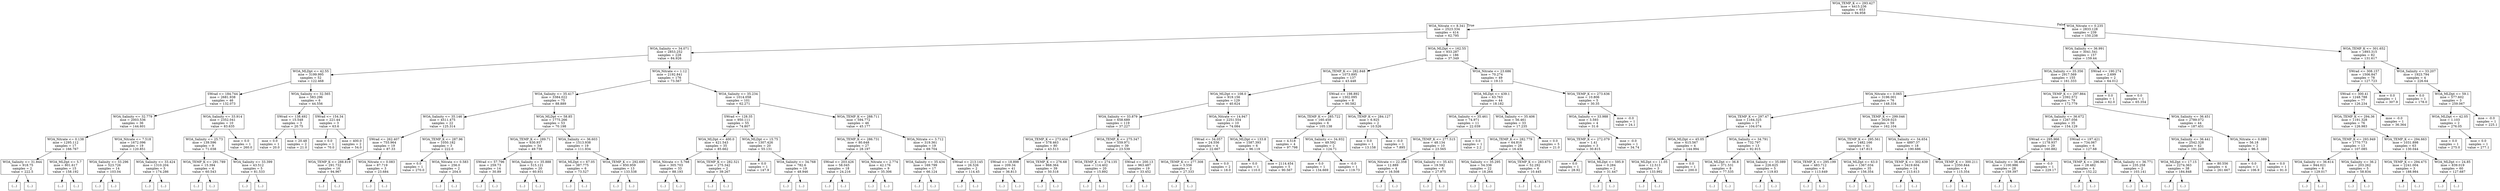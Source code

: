 digraph Tree {
node [shape=box] ;
0 [label="WOA_TEMP_K <= 293.427\nmse = 4415.236\nsamples = 653\nvalue = 94.958"] ;
1 [label="WOA_Nitrate <= 8.341\nmse = 2523.334\nsamples = 414\nvalue = 62.795"] ;
0 -> 1 [labeldistance=2.5, labelangle=45, headlabel="True"] ;
2 [label="WOA_Salinity <= 34.071\nmse = 2853.252\nsamples = 228\nvalue = 84.926"] ;
1 -> 2 ;
3 [label="WOA_MLDpt <= 42.55\nmse = 3199.995\nsamples = 52\nvalue = 122.468"] ;
2 -> 3 ;
4 [label="SWrad <= 184.744\nmse = 2681.938\nsamples = 46\nvalue = 132.073"] ;
3 -> 4 ;
5 [label="WOA_Salinity <= 32.779\nmse = 2003.536\nsamples = 36\nvalue = 144.601"] ;
4 -> 5 ;
6 [label="WOA_Nitrate <= 0.138\nmse = 1295.112\nsamples = 17\nvalue = 166.767"] ;
5 -> 6 ;
7 [label="WOA_Salinity <= 31.844\nmse = 918.75\nsamples = 2\nvalue = 222.5"] ;
6 -> 7 ;
8 [label="(...)"] ;
7 -> 8 ;
9 [label="(...)"] ;
7 -> 9 ;
10 [label="WOA_MLDpt <= 5.7\nmse = 801.617\nsamples = 15\nvalue = 158.192"] ;
6 -> 10 ;
11 [label="(...)"] ;
10 -> 11 ;
14 [label="(...)"] ;
10 -> 14 ;
39 [label="WOA_Nitrate <= 7.518\nmse = 1672.096\nsamples = 19\nvalue = 120.851"] ;
5 -> 39 ;
40 [label="WOA_Salinity <= 33.296\nmse = 523.726\nsamples = 14\nvalue = 103.04"] ;
39 -> 40 ;
41 [label="(...)"] ;
40 -> 41 ;
50 [label="(...)"] ;
40 -> 50 ;
65 [label="WOA_Salinity <= 33.424\nmse = 1310.204\nsamples = 5\nvalue = 174.286"] ;
39 -> 65 ;
66 [label="(...)"] ;
65 -> 66 ;
69 [label="(...)"] ;
65 -> 69 ;
74 [label="WOA_Salinity <= 33.914\nmse = 2352.041\nsamples = 10\nvalue = 83.635"] ;
4 -> 74 ;
75 [label="WOA_Salinity <= 25.73\nmse = 139.596\nsamples = 9\nvalue = 71.038"] ;
74 -> 75 ;
76 [label="WOA_TEMP_K <= 291.789\nmse = 15.394\nsamples = 4\nvalue = 60.543"] ;
75 -> 76 ;
77 [label="(...)"] ;
76 -> 77 ;
80 [label="(...)"] ;
76 -> 80 ;
81 [label="WOA_Salinity <= 33.399\nmse = 43.512\nsamples = 5\nvalue = 81.533"] ;
75 -> 81 ;
82 [label="(...)"] ;
81 -> 82 ;
83 [label="(...)"] ;
81 -> 83 ;
88 [label="mse = 0.0\nsamples = 1\nvalue = 260.0"] ;
74 -> 88 ;
89 [label="WOA_Salinity <= 32.565\nmse = 583.296\nsamples = 6\nvalue = 44.556"] ;
3 -> 89 ;
90 [label="SWrad <= 138.492\nmse = 15.548\nsamples = 3\nvalue = 20.75"] ;
89 -> 90 ;
91 [label="mse = 0.0\nsamples = 1\nvalue = 20.0"] ;
90 -> 91 ;
92 [label="mse = 20.48\nsamples = 2\nvalue = 21.0"] ;
90 -> 92 ;
93 [label="SWrad <= 154.34\nmse = 221.44\nsamples = 3\nvalue = 63.6"] ;
89 -> 93 ;
94 [label="mse = 0.0\nsamples = 1\nvalue = 70.0"] ;
93 -> 94 ;
95 [label="mse = 400.0\nsamples = 2\nvalue = 54.0"] ;
93 -> 95 ;
96 [label="WOA_Nitrate <= 1.12\nmse = 2192.841\nsamples = 176\nvalue = 73.567"] ;
2 -> 96 ;
97 [label="WOA_Salinity <= 35.417\nmse = 3384.022\nsamples = 75\nvalue = 88.889"] ;
96 -> 97 ;
98 [label="WOA_Salinity <= 35.146\nmse = 4511.475\nsamples = 22\nvalue = 125.314"] ;
97 -> 98 ;
99 [label="SWrad <= 262.407\nmse = 755.964\nsamples = 19\nvalue = 87.33"] ;
98 -> 99 ;
100 [label="WOA_TEMP_K <= 288.819\nmse = 291.732\nsamples = 16\nvalue = 94.967"] ;
99 -> 100 ;
101 [label="(...)"] ;
100 -> 101 ;
110 [label="(...)"] ;
100 -> 110 ;
127 [label="WOA_Nitrate <= 0.083\nmse = 87.719\nsamples = 3\nvalue = 23.684"] ;
99 -> 127 ;
128 [label="(...)"] ;
127 -> 128 ;
129 [label="(...)"] ;
127 -> 129 ;
132 [label="WOA_TEMP_K <= 287.96\nmse = 1050.182\nsamples = 3\nvalue = 222.0"] ;
98 -> 132 ;
133 [label="mse = 0.0\nsamples = 1\nvalue = 270.0"] ;
132 -> 133 ;
134 [label="WOA_Nitrate <= 0.583\nmse = 256.0\nsamples = 2\nvalue = 204.0"] ;
132 -> 134 ;
135 [label="(...)"] ;
134 -> 135 ;
136 [label="(...)"] ;
134 -> 136 ;
137 [label="WOA_MLDpt <= 58.85\nmse = 1775.266\nsamples = 53\nvalue = 70.198"] ;
97 -> 137 ;
138 [label="WOA_TEMP_K <= 289.71\nmse = 630.937\nsamples = 34\nvalue = 49.739"] ;
137 -> 138 ;
139 [label="SWrad <= 57.796\nmse = 259.73\nsamples = 14\nvalue = 30.89"] ;
138 -> 139 ;
140 [label="(...)"] ;
139 -> 140 ;
141 [label="(...)"] ;
139 -> 141 ;
158 [label="WOA_Salinity <= 35.888\nmse = 515.121\nsamples = 20\nvalue = 60.931"] ;
138 -> 158 ;
159 [label="(...)"] ;
158 -> 159 ;
168 [label="(...)"] ;
158 -> 168 ;
191 [label="WOA_Salinity <= 36.603\nmse = 1513.938\nsamples = 19\nvalue = 111.934"] ;
137 -> 191 ;
192 [label="WOA_MLDpt <= 67.05\nmse = 387.775\nsamples = 6\nvalue = 73.527"] ;
191 -> 192 ;
193 [label="(...)"] ;
192 -> 193 ;
196 [label="(...)"] ;
192 -> 196 ;
199 [label="WOA_TEMP_K <= 292.695\nmse = 850.959\nsamples = 13\nvalue = 133.538"] ;
191 -> 199 ;
200 [label="(...)"] ;
199 -> 200 ;
205 [label="(...)"] ;
199 -> 205 ;
214 [label="WOA_Salinity <= 35.234\nmse = 1014.058\nsamples = 101\nvalue = 62.271"] ;
96 -> 214 ;
215 [label="SWrad <= 128.35\nmse = 950.111\nsamples = 55\nvalue = 74.807"] ;
214 -> 215 ;
216 [label="WOA_MLDpt <= 400.0\nmse = 421.543\nsamples = 35\nvalue = 85.662"] ;
215 -> 216 ;
217 [label="WOA_Nitrate <= 5.768\nmse = 305.703\nsamples = 33\nvalue = 88.193"] ;
216 -> 217 ;
218 [label="(...)"] ;
217 -> 218 ;
233 [label="(...)"] ;
217 -> 233 ;
262 [label="WOA_TEMP_K <= 282.521\nmse = 275.342\nsamples = 2\nvalue = 39.267"] ;
216 -> 262 ;
263 [label="(...)"] ;
262 -> 263 ;
264 [label="(...)"] ;
262 -> 264 ;
265 [label="WOA_MLDpt <= 15.75\nmse = 1307.426\nsamples = 20\nvalue = 55.131"] ;
215 -> 265 ;
266 [label="mse = 0.0\nsamples = 1\nvalue = 147.9"] ;
265 -> 266 ;
267 [label="WOA_Salinity <= 34.768\nmse = 782.6\nsamples = 19\nvalue = 48.946"] ;
265 -> 267 ;
268 [label="(...)"] ;
267 -> 268 ;
285 [label="(...)"] ;
267 -> 285 ;
302 [label="WOA_TEMP_K <= 288.711\nmse = 594.772\nsamples = 46\nvalue = 45.177"] ;
214 -> 302 ;
303 [label="WOA_TEMP_K <= 286.731\nmse = 80.648\nsamples = 27\nvalue = 28.197"] ;
302 -> 303 ;
304 [label="SWrad <= 203.426\nmse = 58.045\nsamples = 18\nvalue = 24.216"] ;
303 -> 304 ;
305 [label="(...)"] ;
304 -> 305 ;
320 [label="(...)"] ;
304 -> 320 ;
325 [label="WOA_Nitrate <= 2.774\nmse = 42.176\nsamples = 9\nvalue = 35.306"] ;
303 -> 325 ;
326 [label="(...)"] ;
325 -> 326 ;
335 [label="(...)"] ;
325 -> 335 ;
336 [label="WOA_Nitrate <= 3.712\nmse = 319.361\nsamples = 19\nvalue = 69.704"] ;
302 -> 336 ;
337 [label="WOA_Salinity <= 35.434\nmse = 169.799\nsamples = 17\nvalue = 66.124"] ;
336 -> 337 ;
338 [label="(...)"] ;
337 -> 338 ;
339 [label="(...)"] ;
337 -> 339 ;
364 [label="SWrad <= 213.145\nmse = 26.526\nsamples = 2\nvalue = 114.45"] ;
336 -> 364 ;
365 [label="(...)"] ;
364 -> 365 ;
366 [label="(...)"] ;
364 -> 366 ;
367 [label="WOA_MLDpt <= 162.55\nmse = 933.287\nsamples = 186\nvalue = 37.349"] ;
1 -> 367 ;
368 [label="WOA_TEMP_K <= 282.848\nmse = 1073.895\nsamples = 137\nvalue = 43.448"] ;
367 -> 368 ;
369 [label="WOA_MLDpt <= 108.0\nmse = 919.156\nsamples = 129\nvalue = 40.624"] ;
368 -> 369 ;
370 [label="WOA_Salinity <= 33.879\nmse = 658.689\nsamples = 119\nvalue = 37.227"] ;
369 -> 370 ;
371 [label="WOA_TEMP_K <= 273.454\nmse = 578.463\nsamples = 80\nvalue = 43.513"] ;
370 -> 371 ;
372 [label="SWrad <= 18.898\nmse = 209.34\nsamples = 41\nvalue = 36.813"] ;
371 -> 372 ;
373 [label="(...)"] ;
372 -> 373 ;
376 [label="(...)"] ;
372 -> 376 ;
427 [label="WOA_TEMP_K <= 276.68\nmse = 868.364\nsamples = 39\nvalue = 50.518"] ;
371 -> 427 ;
428 [label="(...)"] ;
427 -> 428 ;
459 [label="(...)"] ;
427 -> 459 ;
470 [label="WOA_TEMP_K <= 275.347\nmse = 559.971\nsamples = 39\nvalue = 23.539"] ;
370 -> 470 ;
471 [label="WOA_TEMP_K <= 274.135\nmse = 114.402\nsamples = 20\nvalue = 15.892"] ;
470 -> 471 ;
472 [label="(...)"] ;
471 -> 472 ;
481 [label="(...)"] ;
471 -> 481 ;
508 [label="SWrad <= 200.13\nmse = 963.487\nsamples = 19\nvalue = 33.452"] ;
470 -> 508 ;
509 [label="(...)"] ;
508 -> 509 ;
516 [label="(...)"] ;
508 -> 516 ;
545 [label="WOA_Nitrate <= 14.947\nmse = 2251.554\nsamples = 10\nvalue = 74.084"] ;
369 -> 545 ;
546 [label="SWrad <= 34.057\nmse = 24.556\nsamples = 4\nvalue = 22.667"] ;
545 -> 546 ;
547 [label="WOA_TEMP_K <= 277.308\nmse = 5.556\nsamples = 2\nvalue = 27.333"] ;
546 -> 547 ;
548 [label="(...)"] ;
547 -> 548 ;
549 [label="(...)"] ;
547 -> 549 ;
550 [label="mse = 0.0\nsamples = 2\nvalue = 18.0"] ;
546 -> 550 ;
551 [label="WOA_MLDpt <= 133.8\nmse = 1587.393\nsamples = 6\nvalue = 96.119"] ;
545 -> 551 ;
552 [label="mse = 0.0\nsamples = 1\nvalue = 110.0"] ;
551 -> 552 ;
553 [label="mse = 2114.454\nsamples = 5\nvalue = 90.567"] ;
551 -> 553 ;
554 [label="SWrad <= 198.892\nmse = 1302.095\nsamples = 8\nvalue = 90.582"] ;
368 -> 554 ;
555 [label="WOA_TEMP_K <= 285.722\nmse = 160.458\nsamples = 6\nvalue = 105.138"] ;
554 -> 555 ;
556 [label="mse = 4.518\nsamples = 4\nvalue = 97.798"] ;
555 -> 556 ;
557 [label="WOA_Salinity <= 34.932\nmse = 49.592\nsamples = 2\nvalue = 124.71"] ;
555 -> 557 ;
558 [label="mse = 0.0\nsamples = 1\nvalue = 134.669"] ;
557 -> 558 ;
559 [label="mse = -0.0\nsamples = 1\nvalue = 119.73"] ;
557 -> 559 ;
560 [label="WOA_TEMP_K <= 284.127\nmse = 6.925\nsamples = 2\nvalue = 10.526"] ;
554 -> 560 ;
561 [label="mse = 0.0\nsamples = 1\nvalue = 13.158"] ;
560 -> 561 ;
562 [label="mse = -0.0\nsamples = 1\nvalue = 7.895"] ;
560 -> 562 ;
563 [label="WOA_Nitrate <= 23.686\nmse = 70.274\nsamples = 49\nvalue = 19.13"] ;
367 -> 563 ;
564 [label="WOA_MLDpt <= 439.1\nmse = 63.763\nsamples = 44\nvalue = 18.182"] ;
563 -> 564 ;
565 [label="WOA_Salinity <= 35.461\nmse = 74.971\nsamples = 11\nvalue = 22.039"] ;
564 -> 565 ;
566 [label="WOA_TEMP_K <= 277.515\nmse = 48.134\nsamples = 10\nvalue = 23.565"] ;
565 -> 566 ;
567 [label="WOA_Nitrate <= 22.358\nmse = 12.889\nsamples = 4\nvalue = 16.508"] ;
566 -> 567 ;
568 [label="(...)"] ;
567 -> 568 ;
571 [label="(...)"] ;
567 -> 571 ;
572 [label="WOA_Salinity <= 35.431\nmse = 19.592\nsamples = 6\nvalue = 27.975"] ;
566 -> 572 ;
573 [label="(...)"] ;
572 -> 573 ;
580 [label="(...)"] ;
572 -> 580 ;
581 [label="mse = 0.0\nsamples = 1\nvalue = 2.2"] ;
565 -> 581 ;
582 [label="WOA_Salinity <= 35.406\nmse = 56.461\nsamples = 33\nvalue = 17.235"] ;
564 -> 582 ;
583 [label="WOA_TEMP_K <= 282.779\nmse = 64.816\nsamples = 28\nvalue = 16.434"] ;
582 -> 583 ;
584 [label="WOA_Salinity <= 35.295\nmse = 54.336\nsamples = 22\nvalue = 18.264"] ;
583 -> 584 ;
585 [label="(...)"] ;
584 -> 585 ;
590 [label="(...)"] ;
584 -> 590 ;
591 [label="WOA_TEMP_K <= 283.675\nmse = 52.292\nsamples = 6\nvalue = 10.445"] ;
583 -> 591 ;
592 [label="(...)"] ;
591 -> 592 ;
597 [label="(...)"] ;
591 -> 597 ;
598 [label="mse = 0.0\nsamples = 5\nvalue = 21.0"] ;
582 -> 598 ;
599 [label="WOA_TEMP_K <= 273.636\nmse = 10.806\nsamples = 5\nvalue = 30.35"] ;
563 -> 599 ;
600 [label="WOA_Salinity <= 33.988\nmse = 3.593\nsamples = 4\nvalue = 31.6"] ;
599 -> 600 ;
601 [label="WOA_TEMP_K <= 272.079\nmse = 1.41\nsamples = 3\nvalue = 30.815"] ;
600 -> 601 ;
602 [label="mse = 0.0\nsamples = 1\nvalue = 28.92"] ;
601 -> 602 ;
603 [label="WOA_MLDpt <= 595.9\nmse = 0.284\nsamples = 2\nvalue = 31.447"] ;
601 -> 603 ;
604 [label="(...)"] ;
603 -> 604 ;
605 [label="(...)"] ;
603 -> 605 ;
606 [label="mse = -0.0\nsamples = 1\nvalue = 34.74"] ;
600 -> 606 ;
607 [label="mse = -0.0\nsamples = 1\nvalue = 24.1"] ;
599 -> 607 ;
608 [label="WOA_Nitrate <= 0.235\nmse = 2833.128\nsamples = 239\nvalue = 150.238"] ;
0 -> 608 [labeldistance=2.5, labelangle=-45, headlabel="False"] ;
609 [label="WOA_Salinity <= 36.991\nmse = 3041.541\nsamples = 157\nvalue = 159.44"] ;
608 -> 609 ;
610 [label="WOA_Salinity <= 35.356\nmse = 2917.569\nsamples = 155\nvalue = 161.333"] ;
609 -> 610 ;
611 [label="WOA_Nitrate <= 0.065\nmse = 3196.001\nsamples = 76\nvalue = 148.334"] ;
610 -> 611 ;
612 [label="WOA_TEMP_K <= 297.47\nmse = 1164.325\nsamples = 17\nvalue = 104.074"] ;
611 -> 612 ;
613 [label="WOA_MLDpt <= 45.05\nmse = 615.567\nsamples = 4\nvalue = 144.994"] ;
612 -> 613 ;
614 [label="WOA_MLDpt <= 11.05\nmse = 12.513\nsamples = 3\nvalue = 133.992"] ;
613 -> 614 ;
615 [label="(...)"] ;
614 -> 615 ;
616 [label="(...)"] ;
614 -> 616 ;
617 [label="mse = 0.0\nsamples = 1\nvalue = 200.0"] ;
613 -> 617 ;
618 [label="WOA_Salinity <= 34.791\nmse = 732.797\nsamples = 13\nvalue = 92.915"] ;
612 -> 618 ;
619 [label="WOA_MLDpt <= 36.8\nmse = 371.531\nsamples = 8\nvalue = 77.535"] ;
618 -> 619 ;
620 [label="(...)"] ;
619 -> 620 ;
625 [label="(...)"] ;
619 -> 625 ;
632 [label="WOA_Salinity <= 35.089\nmse = 226.625\nsamples = 5\nvalue = 119.83"] ;
618 -> 632 ;
633 [label="(...)"] ;
632 -> 633 ;
636 [label="(...)"] ;
632 -> 636 ;
641 [label="WOA_TEMP_K <= 299.046\nmse = 3029.023\nsamples = 59\nvalue = 162.104"] ;
611 -> 641 ;
642 [label="WOA_TEMP_K <= 295.561\nmse = 1482.166\nsamples = 41\nvalue = 147.813"] ;
641 -> 642 ;
643 [label="WOA_TEMP_K <= 295.199\nmse = 483.712\nsamples = 6\nvalue = 113.649"] ;
642 -> 643 ;
644 [label="(...)"] ;
643 -> 644 ;
651 [label="(...)"] ;
643 -> 651 ;
652 [label="WOA_MLDpt <= 63.0\nmse = 1367.034\nsamples = 35\nvalue = 156.354"] ;
642 -> 652 ;
653 [label="(...)"] ;
652 -> 653 ;
686 [label="(...)"] ;
652 -> 686 ;
695 [label="WOA_Salinity <= 34.654\nmse = 4897.37\nsamples = 18\nvalue = 190.686"] ;
641 -> 695 ;
696 [label="WOA_TEMP_K <= 302.639\nmse = 3419.604\nsamples = 14\nvalue = 213.613"] ;
695 -> 696 ;
697 [label="(...)"] ;
696 -> 697 ;
708 [label="(...)"] ;
696 -> 708 ;
709 [label="WOA_TEMP_K <= 300.211\nmse = 2350.844\nsamples = 4\nvalue = 115.354"] ;
695 -> 709 ;
710 [label="(...)"] ;
709 -> 710 ;
711 [label="(...)"] ;
709 -> 711 ;
716 [label="WOA_TEMP_K <= 297.864\nmse = 2392.572\nsamples = 79\nvalue = 172.779"] ;
610 -> 716 ;
717 [label="WOA_Salinity <= 36.672\nmse = 1267.056\nsamples = 35\nvalue = 154.129"] ;
716 -> 717 ;
718 [label="SWrad <= 295.966\nmse = 1178.937\nsamples = 29\nvalue = 160.882"] ;
717 -> 718 ;
719 [label="WOA_Salinity <= 36.464\nmse = 1100.986\nsamples = 28\nvalue = 159.397"] ;
718 -> 719 ;
720 [label="(...)"] ;
719 -> 720 ;
741 [label="(...)"] ;
719 -> 741 ;
766 [label="mse = -0.0\nsamples = 1\nvalue = 229.17"] ;
718 -> 766 ;
767 [label="SWrad <= 197.421\nmse = 734.067\nsamples = 6\nvalue = 127.68"] ;
717 -> 767 ;
768 [label="WOA_TEMP_K <= 296.963\nmse = 28.482\nsamples = 4\nvalue = 152.22"] ;
767 -> 768 ;
769 [label="(...)"] ;
768 -> 769 ;
772 [label="(...)"] ;
768 -> 772 ;
775 [label="WOA_Salinity <= 36.771\nmse = 235.258\nsamples = 2\nvalue = 103.141"] ;
767 -> 775 ;
776 [label="(...)"] ;
775 -> 776 ;
777 [label="(...)"] ;
775 -> 777 ;
778 [label="WOA_Salinity <= 36.451\nmse = 2789.072\nsamples = 44\nvalue = 187.451"] ;
716 -> 778 ;
779 [label="WOA_Salinity <= 36.441\nmse = 2542.328\nsamples = 42\nvalue = 191.249"] ;
778 -> 779 ;
780 [label="WOA_MLDpt <= 17.15\nmse = 2274.363\nsamples = 38\nvalue = 184.848"] ;
779 -> 780 ;
781 [label="(...)"] ;
780 -> 781 ;
788 [label="(...)"] ;
780 -> 788 ;
823 [label="mse = 80.556\nsamples = 4\nvalue = 261.667"] ;
779 -> 823 ;
824 [label="WOA_Nitrate <= 0.089\nmse = 56.18\nsamples = 2\nvalue = 96.3"] ;
778 -> 824 ;
825 [label="mse = 0.0\nsamples = 1\nvalue = 106.9"] ;
824 -> 825 ;
826 [label="mse = 0.0\nsamples = 1\nvalue = 91.0"] ;
824 -> 826 ;
827 [label="SWrad <= 190.274\nmse = 2.699\nsamples = 2\nvalue = 64.012"] ;
609 -> 827 ;
828 [label="mse = 0.0\nsamples = 1\nvalue = 62.0"] ;
827 -> 828 ;
829 [label="mse = 0.0\nsamples = 1\nvalue = 65.354"] ;
827 -> 829 ;
830 [label="WOA_TEMP_K <= 301.652\nmse = 1893.315\nsamples = 82\nvalue = 131.617"] ;
608 -> 830 ;
831 [label="SWrad <= 308.157\nmse = 1506.847\nsamples = 78\nvalue = 127.723"] ;
830 -> 831 ;
832 [label="SWrad <= 300.41\nmse = 1248.788\nsamples = 77\nvalue = 126.234"] ;
831 -> 832 ;
833 [label="WOA_TEMP_K <= 294.36\nmse = 1191.328\nsamples = 76\nvalue = 126.983"] ;
832 -> 833 ;
834 [label="WOA_TEMP_K <= 293.949\nmse = 1770.773\nsamples = 13\nvalue = 107.085"] ;
833 -> 834 ;
835 [label="WOA_Salinity <= 36.614\nmse = 944.021\nsamples = 8\nvalue = 129.017"] ;
834 -> 835 ;
836 [label="(...)"] ;
835 -> 836 ;
841 [label="(...)"] ;
835 -> 841 ;
842 [label="WOA_Salinity <= 36.2\nmse = 203.262\nsamples = 5\nvalue = 58.834"] ;
834 -> 842 ;
843 [label="(...)"] ;
842 -> 843 ;
848 [label="(...)"] ;
842 -> 848 ;
851 [label="WOA_TEMP_K <= 294.663\nmse = 1031.898\nsamples = 63\nvalue = 130.044"] ;
833 -> 851 ;
852 [label="WOA_TEMP_K <= 294.475\nmse = 2241.004\nsamples = 3\nvalue = 188.984"] ;
851 -> 852 ;
853 [label="(...)"] ;
852 -> 853 ;
854 [label="(...)"] ;
852 -> 854 ;
855 [label="WOA_MLDpt <= 24.85\nmse = 839.019\nsamples = 60\nvalue = 127.687"] ;
851 -> 855 ;
856 [label="(...)"] ;
855 -> 856 ;
881 [label="(...)"] ;
855 -> 881 ;
966 [label="mse = -0.0\nsamples = 1\nvalue = 36.364"] ;
832 -> 966 ;
967 [label="mse = 0.0\nsamples = 1\nvalue = 307.9"] ;
831 -> 967 ;
968 [label="WOA_Salinity <= 33.207\nmse = 1923.794\nsamples = 4\nvalue = 226.64"] ;
830 -> 968 ;
969 [label="mse = 0.0\nsamples = 1\nvalue = 178.0"] ;
968 -> 969 ;
970 [label="WOA_MLDpt <= 59.1\nmse = 577.602\nsamples = 3\nvalue = 259.067"] ;
968 -> 970 ;
971 [label="WOA_MLDpt <= 42.05\nmse = 1.103\nsamples = 2\nvalue = 276.05"] ;
970 -> 971 ;
972 [label="mse = 0.0\nsamples = 1\nvalue = 275.0"] ;
971 -> 972 ;
973 [label="mse = 0.0\nsamples = 1\nvalue = 277.1"] ;
971 -> 973 ;
974 [label="mse = -0.0\nsamples = 1\nvalue = 225.1"] ;
970 -> 974 ;
}